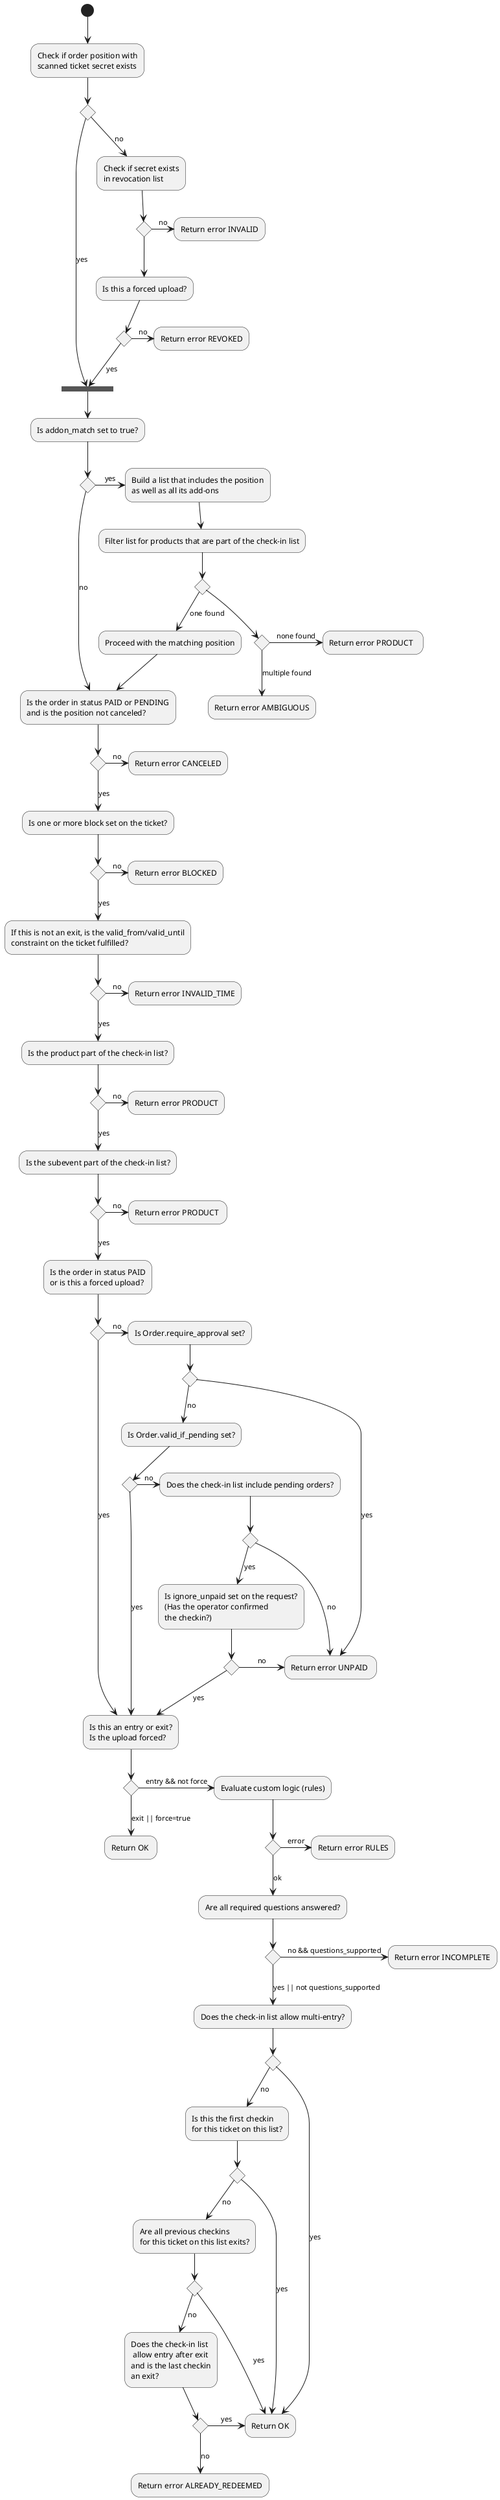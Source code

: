 @startuml

(*) --> "Check if order position with\nscanned ticket secret exists"
--> if "" then
    -down->[yes] ===CHECK===
else
    -->[no] "Check if secret exists\nin revocation list"
    --> if "" then
        --> "Is this a forced upload?"
        --> if "" then
            -->[yes] ===CHECK===
        else
            -right->[no] "Return error REVOKED"
        endif
    else
        -right->[no] "Return error INVALID"
    endif

endif


===CHECK=== -down-> "Is addon_match set to true?"
--> if "" then
    -down->[no] "Is the order in status PAID or PENDING\nand is the position not canceled?"
else
    -right->[yes] "Build a list that includes the position\nas well as all its add-ons"
    -down-> "Filter list for products that are part of the check-in list"
    --> if "" then
        -down->[one found] Proceed with the matching position
        --> "Is the order in status PAID or PENDING\nand is the position not canceled?"
    else
        --> if "" then
            -right->[none found] "Return error PRODUCT  "
        else
            -down->[multiple found] Return error AMBIGUOUS
        endif
    endif
endif

"Is the order in status PAID or PENDING\nand is the position not canceled?" --> if "" then
    -right->[no] "Return error CANCELED"
else
    -down->[yes] "Is one or more block set on the ticket?"
    --> if "" then
        -right->[no] "Return error BLOCKED"
    else
        -down->[yes] "If this is not an exit, is the valid_from/valid_until\nconstraint on the ticket fulfilled?"
        --> if "" then
            -right->[no] "Return error INVALID_TIME"
        else
            -down->[yes] "Is the product part of the check-in list?"
            --> if "" then
                -right->[no] "Return error PRODUCT"
            else
                -down->[yes] "Is the subevent part of the check-in list?"
                --> if "" then
                    -right->[no] "Return error PRODUCT "
                else
                    -down->[yes] "Is the order in status PAID\nor is this a forced upload?"
                    --> if "" then
                        -right->[no] "Is Order.require_approval set?"
                        --> if "" then
                            -->[no] "Is Order.valid_if_pending set?"
                            --> if "" then
                                -down->[yes] "Is this an entry or exit?\nIs the upload forced?"
                            else
                                -right->[no] "Does the check-in list include pending orders?"
                                --> if "" then
                                    -right->[no] "Return error UNPAID "
                                else
                                    -down->[yes] "Is ignore_unpaid set on the request?\n(Has the operator confirmed\nthe checkin?)"
                                    --> if "" then
                                        -right->[no] "Return error UNPAID "
                                    else
                                        -down->[yes] "Is this an entry or exit?\nIs the upload forced?"
                                    endif
                                endif
                            endif
                        else
                            -->[yes] "Return error UNPAID "
                        endif
                    else
                        -down->[yes] "Is this an entry or exit?\nIs the upload forced?"
                    endif
                endif
            endif
        endif
    endif
endif

"Is this an entry or exit?\nIs the upload forced?" --> if "" then
    -right->[entry && not force] Evaluate custom logic (rules)
    --> if "" then
        -right->[error] "Return error RULES"
    else
        -down->[ok] "Are all required questions answered?"
        --> if "" then
            -right->[no && questions_supported] "Return error INCOMPLETE"
        else
            -down->[yes || not questions_supported] "Does the check-in list allow multi-entry?"
        endif
    endif
else
    -->[exit || force=true] "Return OK "
endif

"Does the check-in list allow multi-entry?" --> if "" then
    -right->[yes] "Return OK"
else
    -down->[no] "Is this the first checkin\nfor this ticket on this list?"
    --> if "" then
        -right->[yes] "Return OK"
    else
        -down->[no] "Are all previous checkins\nfor this ticket on this list exits?"
        --> if "" then
            -right->[yes] "Return OK"
        else
            -down->[no] "Does the check-in list\n allow entry after exit\nand is the last checkin\nan exit?"
            --> if "" then
                -right->[yes] "Return OK"
            else
                -down->[no] "Return error ALREADY_REDEEMED"
            endif
        endif
    endif
endif


@enduml
